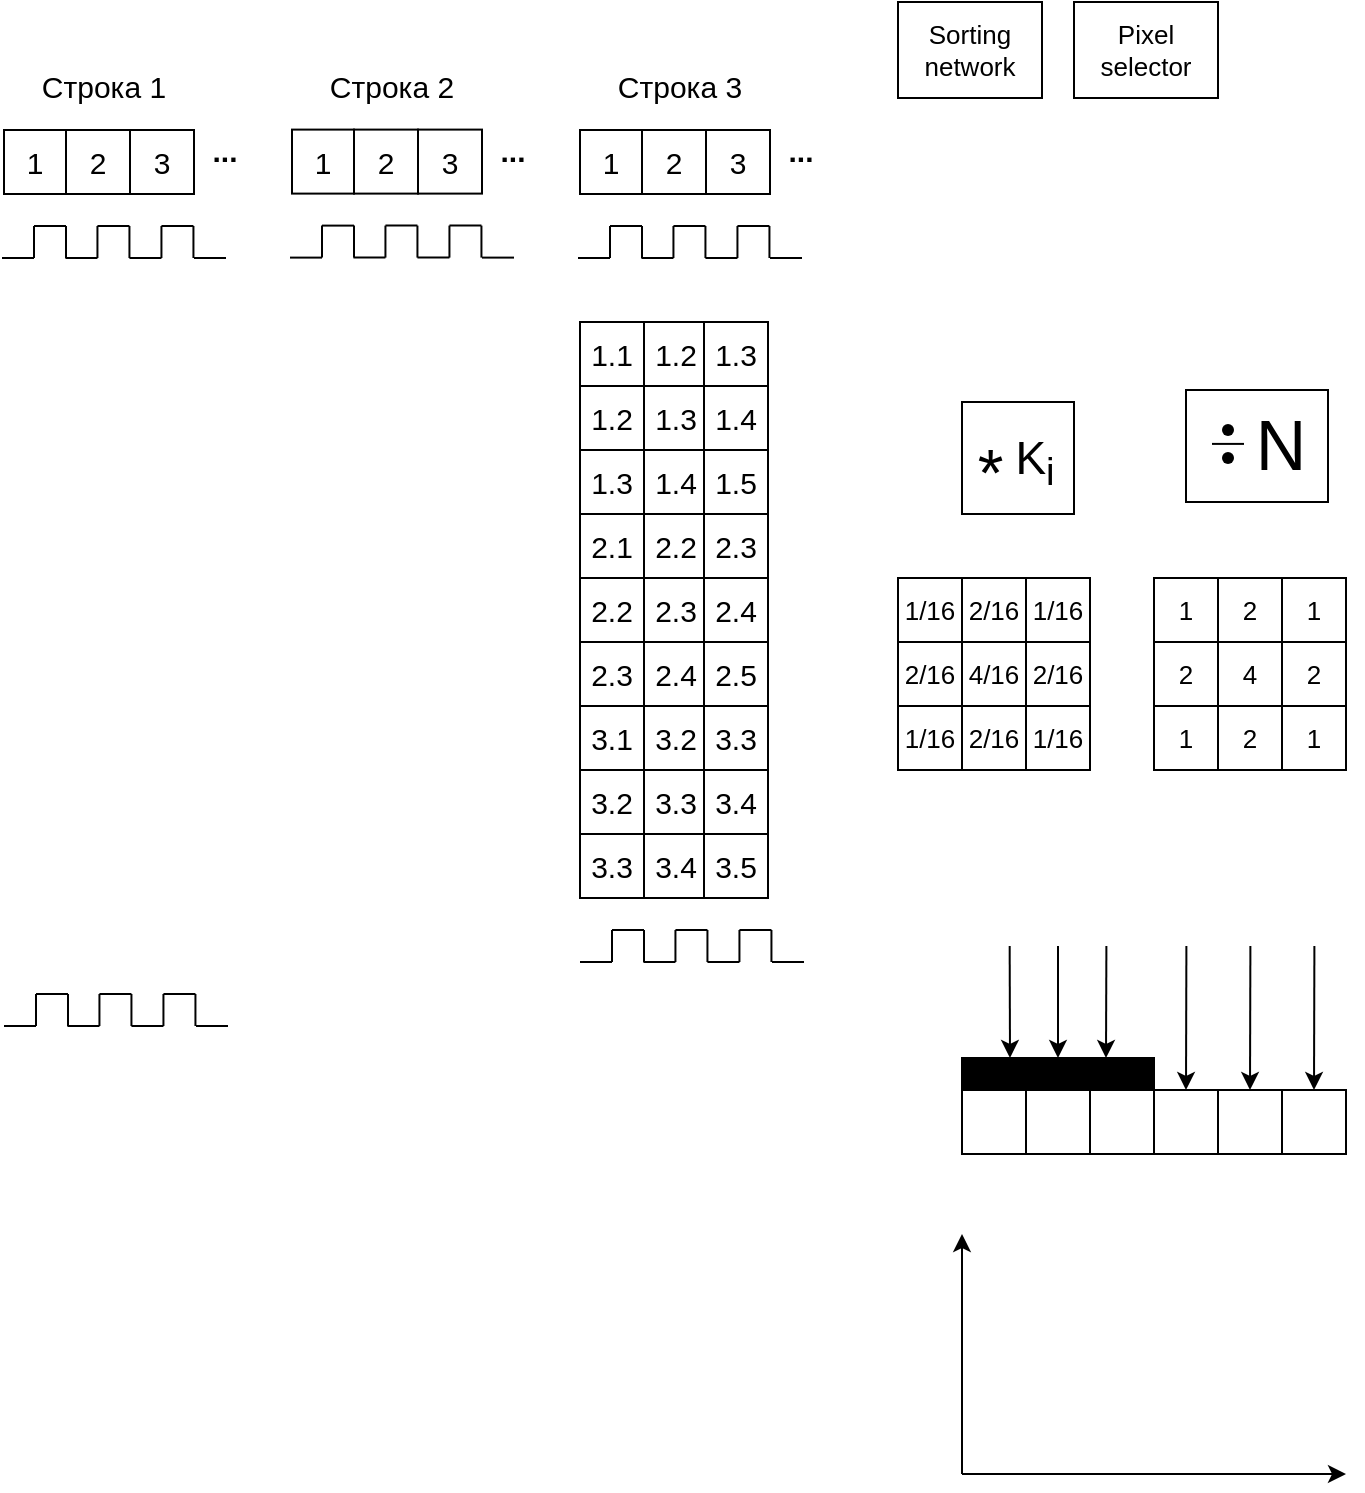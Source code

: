 <mxfile version="14.7.3" type="device"><diagram id="mZow9l6TWfdzMry0_fH_" name="Page-1"><mxGraphModel dx="599" dy="271" grid="1" gridSize="4" guides="1" tooltips="1" connect="1" arrows="1" fold="1" page="1" pageScale="1" pageWidth="850" pageHeight="1100" math="0" shadow="0"><root><mxCell id="0"/><mxCell id="1" parent="0"/><mxCell id="sjN2TYV07GdryrIH-hgT-1" value="1" style="rounded=0;whiteSpace=wrap;html=1;fontSize=15;" parent="1" vertex="1"><mxGeometry x="65" y="128" width="31" height="32" as="geometry"/></mxCell><mxCell id="sjN2TYV07GdryrIH-hgT-2" value="2" style="rounded=0;whiteSpace=wrap;html=1;fontSize=15;" parent="1" vertex="1"><mxGeometry x="96" y="128" width="32" height="32" as="geometry"/></mxCell><mxCell id="sjN2TYV07GdryrIH-hgT-3" value="3" style="rounded=0;whiteSpace=wrap;html=1;fontSize=15;" parent="1" vertex="1"><mxGeometry x="128" y="128" width="32" height="32" as="geometry"/></mxCell><mxCell id="sjN2TYV07GdryrIH-hgT-10" value="&lt;font style=&quot;font-size: 15px&quot;&gt;Строка 1&lt;/font&gt;" style="text;html=1;strokeColor=none;fillColor=none;align=center;verticalAlign=middle;whiteSpace=wrap;rounded=0;" parent="1" vertex="1"><mxGeometry x="80" y="96" width="70" height="20" as="geometry"/></mxCell><mxCell id="sjN2TYV07GdryrIH-hgT-13" value="&lt;b&gt;...&lt;/b&gt;" style="text;html=1;align=center;verticalAlign=middle;resizable=0;points=[];autosize=1;strokeColor=none;fontSize=15;" parent="1" vertex="1"><mxGeometry x="160" y="128" width="30" height="20" as="geometry"/></mxCell><mxCell id="sjN2TYV07GdryrIH-hgT-16" value="1.1" style="whiteSpace=wrap;html=1;fontSize=15;" parent="1" vertex="1"><mxGeometry x="353" y="224" width="32" height="32" as="geometry"/></mxCell><mxCell id="sjN2TYV07GdryrIH-hgT-17" value="1.2" style="whiteSpace=wrap;html=1;fontSize=15;" parent="1" vertex="1"><mxGeometry x="353" y="256" width="32" height="32" as="geometry"/></mxCell><mxCell id="sjN2TYV07GdryrIH-hgT-18" value="1.3" style="whiteSpace=wrap;html=1;fontSize=15;" parent="1" vertex="1"><mxGeometry x="353" y="288" width="32" height="32" as="geometry"/></mxCell><mxCell id="sjN2TYV07GdryrIH-hgT-19" value="2.1" style="whiteSpace=wrap;html=1;fontSize=15;" parent="1" vertex="1"><mxGeometry x="353" y="320" width="32" height="32" as="geometry"/></mxCell><mxCell id="sjN2TYV07GdryrIH-hgT-20" value="2.2" style="whiteSpace=wrap;html=1;fontSize=15;" parent="1" vertex="1"><mxGeometry x="353" y="352" width="32" height="32" as="geometry"/></mxCell><mxCell id="sjN2TYV07GdryrIH-hgT-21" value="2.3" style="whiteSpace=wrap;html=1;fontSize=15;" parent="1" vertex="1"><mxGeometry x="353" y="384" width="32" height="32" as="geometry"/></mxCell><mxCell id="sjN2TYV07GdryrIH-hgT-22" value="3.1" style="whiteSpace=wrap;html=1;fontSize=15;" parent="1" vertex="1"><mxGeometry x="353" y="416" width="32" height="32" as="geometry"/></mxCell><mxCell id="sjN2TYV07GdryrIH-hgT-23" value="3.2" style="whiteSpace=wrap;html=1;fontSize=15;" parent="1" vertex="1"><mxGeometry x="353" y="448" width="32" height="32" as="geometry"/></mxCell><mxCell id="sjN2TYV07GdryrIH-hgT-24" value="3.3" style="whiteSpace=wrap;html=1;fontSize=15;" parent="1" vertex="1"><mxGeometry x="353" y="480" width="32" height="32" as="geometry"/></mxCell><mxCell id="sjN2TYV07GdryrIH-hgT-58" value="" style="endArrow=none;html=1;fontSize=15;" parent="1" edge="1"><mxGeometry width="50" height="50" relative="1" as="geometry"><mxPoint x="64" y="192" as="sourcePoint"/><mxPoint x="80" y="192" as="targetPoint"/></mxGeometry></mxCell><mxCell id="sjN2TYV07GdryrIH-hgT-59" value="" style="endArrow=none;html=1;fontSize=15;" parent="1" edge="1"><mxGeometry width="50" height="50" relative="1" as="geometry"><mxPoint x="80" y="192" as="sourcePoint"/><mxPoint x="80" y="176" as="targetPoint"/></mxGeometry></mxCell><mxCell id="sjN2TYV07GdryrIH-hgT-60" value="" style="endArrow=none;html=1;fontSize=15;" parent="1" edge="1"><mxGeometry width="50" height="50" relative="1" as="geometry"><mxPoint x="80" y="176" as="sourcePoint"/><mxPoint x="96" y="176" as="targetPoint"/></mxGeometry></mxCell><mxCell id="sjN2TYV07GdryrIH-hgT-61" value="" style="endArrow=none;html=1;fontSize=15;" parent="1" edge="1"><mxGeometry width="50" height="50" relative="1" as="geometry"><mxPoint x="96" y="176" as="sourcePoint"/><mxPoint x="96" y="192" as="targetPoint"/></mxGeometry></mxCell><mxCell id="sjN2TYV07GdryrIH-hgT-62" value="" style="endArrow=none;html=1;fontSize=15;" parent="1" edge="1"><mxGeometry width="50" height="50" relative="1" as="geometry"><mxPoint x="95.72" y="192" as="sourcePoint"/><mxPoint x="111.72" y="192" as="targetPoint"/></mxGeometry></mxCell><mxCell id="sjN2TYV07GdryrIH-hgT-63" value="" style="endArrow=none;html=1;fontSize=15;" parent="1" edge="1"><mxGeometry width="50" height="50" relative="1" as="geometry"><mxPoint x="111.72" y="192" as="sourcePoint"/><mxPoint x="111.72" y="176.0" as="targetPoint"/></mxGeometry></mxCell><mxCell id="sjN2TYV07GdryrIH-hgT-64" value="" style="endArrow=none;html=1;fontSize=15;" parent="1" edge="1"><mxGeometry width="50" height="50" relative="1" as="geometry"><mxPoint x="111.72" y="176.0" as="sourcePoint"/><mxPoint x="127.72" y="176.0" as="targetPoint"/></mxGeometry></mxCell><mxCell id="sjN2TYV07GdryrIH-hgT-65" value="" style="endArrow=none;html=1;fontSize=15;" parent="1" edge="1"><mxGeometry width="50" height="50" relative="1" as="geometry"><mxPoint x="127.72" y="176.0" as="sourcePoint"/><mxPoint x="127.72" y="192" as="targetPoint"/></mxGeometry></mxCell><mxCell id="sjN2TYV07GdryrIH-hgT-66" value="" style="endArrow=none;html=1;fontSize=15;" parent="1" edge="1"><mxGeometry width="50" height="50" relative="1" as="geometry"><mxPoint x="127.72" y="192" as="sourcePoint"/><mxPoint x="143.72" y="192" as="targetPoint"/></mxGeometry></mxCell><mxCell id="sjN2TYV07GdryrIH-hgT-67" value="" style="endArrow=none;html=1;fontSize=15;" parent="1" edge="1"><mxGeometry width="50" height="50" relative="1" as="geometry"><mxPoint x="143.72" y="192" as="sourcePoint"/><mxPoint x="143.72" y="176.0" as="targetPoint"/></mxGeometry></mxCell><mxCell id="sjN2TYV07GdryrIH-hgT-68" value="" style="endArrow=none;html=1;fontSize=15;" parent="1" edge="1"><mxGeometry width="50" height="50" relative="1" as="geometry"><mxPoint x="143.72" y="176.0" as="sourcePoint"/><mxPoint x="159.72" y="176.0" as="targetPoint"/></mxGeometry></mxCell><mxCell id="sjN2TYV07GdryrIH-hgT-69" value="" style="endArrow=none;html=1;fontSize=15;" parent="1" edge="1"><mxGeometry width="50" height="50" relative="1" as="geometry"><mxPoint x="159.72" y="176.0" as="sourcePoint"/><mxPoint x="159.72" y="192" as="targetPoint"/></mxGeometry></mxCell><mxCell id="sjN2TYV07GdryrIH-hgT-70" value="" style="endArrow=none;html=1;fontSize=15;" parent="1" edge="1"><mxGeometry width="50" height="50" relative="1" as="geometry"><mxPoint x="160" y="192" as="sourcePoint"/><mxPoint x="176.0" y="192" as="targetPoint"/></mxGeometry></mxCell><mxCell id="sjN2TYV07GdryrIH-hgT-74" value="1" style="rounded=0;whiteSpace=wrap;html=1;fontSize=15;" parent="1" vertex="1"><mxGeometry x="209" y="127.8" width="31" height="32" as="geometry"/></mxCell><mxCell id="sjN2TYV07GdryrIH-hgT-75" value="2" style="rounded=0;whiteSpace=wrap;html=1;fontSize=15;" parent="1" vertex="1"><mxGeometry x="240" y="127.8" width="32" height="32" as="geometry"/></mxCell><mxCell id="sjN2TYV07GdryrIH-hgT-76" value="3" style="rounded=0;whiteSpace=wrap;html=1;fontSize=15;" parent="1" vertex="1"><mxGeometry x="272" y="127.8" width="32" height="32" as="geometry"/></mxCell><mxCell id="sjN2TYV07GdryrIH-hgT-77" value="&lt;font style=&quot;font-size: 15px&quot;&gt;Строка 2&lt;/font&gt;" style="text;html=1;strokeColor=none;fillColor=none;align=center;verticalAlign=middle;whiteSpace=wrap;rounded=0;" parent="1" vertex="1"><mxGeometry x="224" y="95.8" width="70" height="20" as="geometry"/></mxCell><mxCell id="sjN2TYV07GdryrIH-hgT-78" value="&lt;b&gt;...&lt;/b&gt;" style="text;html=1;align=center;verticalAlign=middle;resizable=0;points=[];autosize=1;strokeColor=none;fontSize=15;" parent="1" vertex="1"><mxGeometry x="304" y="127.8" width="30" height="20" as="geometry"/></mxCell><mxCell id="sjN2TYV07GdryrIH-hgT-79" value="" style="endArrow=none;html=1;fontSize=15;" parent="1" edge="1"><mxGeometry width="50" height="50" relative="1" as="geometry"><mxPoint x="208" y="191.8" as="sourcePoint"/><mxPoint x="224" y="191.8" as="targetPoint"/></mxGeometry></mxCell><mxCell id="sjN2TYV07GdryrIH-hgT-80" value="" style="endArrow=none;html=1;fontSize=15;" parent="1" edge="1"><mxGeometry width="50" height="50" relative="1" as="geometry"><mxPoint x="224" y="191.8" as="sourcePoint"/><mxPoint x="224" y="175.8" as="targetPoint"/></mxGeometry></mxCell><mxCell id="sjN2TYV07GdryrIH-hgT-81" value="" style="endArrow=none;html=1;fontSize=15;" parent="1" edge="1"><mxGeometry width="50" height="50" relative="1" as="geometry"><mxPoint x="224" y="175.8" as="sourcePoint"/><mxPoint x="240" y="175.8" as="targetPoint"/></mxGeometry></mxCell><mxCell id="sjN2TYV07GdryrIH-hgT-82" value="" style="endArrow=none;html=1;fontSize=15;" parent="1" edge="1"><mxGeometry width="50" height="50" relative="1" as="geometry"><mxPoint x="240" y="175.8" as="sourcePoint"/><mxPoint x="240" y="191.8" as="targetPoint"/></mxGeometry></mxCell><mxCell id="sjN2TYV07GdryrIH-hgT-83" value="" style="endArrow=none;html=1;fontSize=15;" parent="1" edge="1"><mxGeometry width="50" height="50" relative="1" as="geometry"><mxPoint x="239.72" y="191.8" as="sourcePoint"/><mxPoint x="255.72" y="191.8" as="targetPoint"/></mxGeometry></mxCell><mxCell id="sjN2TYV07GdryrIH-hgT-84" value="" style="endArrow=none;html=1;fontSize=15;" parent="1" edge="1"><mxGeometry width="50" height="50" relative="1" as="geometry"><mxPoint x="255.72" y="191.8" as="sourcePoint"/><mxPoint x="255.72" y="175.8" as="targetPoint"/></mxGeometry></mxCell><mxCell id="sjN2TYV07GdryrIH-hgT-85" value="" style="endArrow=none;html=1;fontSize=15;" parent="1" edge="1"><mxGeometry width="50" height="50" relative="1" as="geometry"><mxPoint x="255.72" y="175.8" as="sourcePoint"/><mxPoint x="271.72" y="175.8" as="targetPoint"/></mxGeometry></mxCell><mxCell id="sjN2TYV07GdryrIH-hgT-86" value="" style="endArrow=none;html=1;fontSize=15;" parent="1" edge="1"><mxGeometry width="50" height="50" relative="1" as="geometry"><mxPoint x="271.72" y="175.8" as="sourcePoint"/><mxPoint x="271.72" y="191.8" as="targetPoint"/></mxGeometry></mxCell><mxCell id="sjN2TYV07GdryrIH-hgT-87" value="" style="endArrow=none;html=1;fontSize=15;" parent="1" edge="1"><mxGeometry width="50" height="50" relative="1" as="geometry"><mxPoint x="271.72" y="191.8" as="sourcePoint"/><mxPoint x="287.72" y="191.8" as="targetPoint"/></mxGeometry></mxCell><mxCell id="sjN2TYV07GdryrIH-hgT-88" value="" style="endArrow=none;html=1;fontSize=15;" parent="1" edge="1"><mxGeometry width="50" height="50" relative="1" as="geometry"><mxPoint x="287.72" y="191.8" as="sourcePoint"/><mxPoint x="287.72" y="175.8" as="targetPoint"/></mxGeometry></mxCell><mxCell id="sjN2TYV07GdryrIH-hgT-89" value="" style="endArrow=none;html=1;fontSize=15;" parent="1" edge="1"><mxGeometry width="50" height="50" relative="1" as="geometry"><mxPoint x="287.72" y="175.8" as="sourcePoint"/><mxPoint x="303.72" y="175.8" as="targetPoint"/></mxGeometry></mxCell><mxCell id="sjN2TYV07GdryrIH-hgT-90" value="" style="endArrow=none;html=1;fontSize=15;" parent="1" edge="1"><mxGeometry width="50" height="50" relative="1" as="geometry"><mxPoint x="303.72" y="175.8" as="sourcePoint"/><mxPoint x="303.72" y="191.8" as="targetPoint"/></mxGeometry></mxCell><mxCell id="sjN2TYV07GdryrIH-hgT-91" value="" style="endArrow=none;html=1;fontSize=15;" parent="1" edge="1"><mxGeometry width="50" height="50" relative="1" as="geometry"><mxPoint x="304" y="191.8" as="sourcePoint"/><mxPoint x="320" y="191.8" as="targetPoint"/></mxGeometry></mxCell><mxCell id="sjN2TYV07GdryrIH-hgT-95" value="1" style="rounded=0;whiteSpace=wrap;html=1;fontSize=15;" parent="1" vertex="1"><mxGeometry x="353" y="128" width="31" height="32" as="geometry"/></mxCell><mxCell id="sjN2TYV07GdryrIH-hgT-96" value="2" style="rounded=0;whiteSpace=wrap;html=1;fontSize=15;" parent="1" vertex="1"><mxGeometry x="384" y="128" width="32" height="32" as="geometry"/></mxCell><mxCell id="sjN2TYV07GdryrIH-hgT-97" value="3" style="rounded=0;whiteSpace=wrap;html=1;fontSize=15;" parent="1" vertex="1"><mxGeometry x="416" y="128" width="32" height="32" as="geometry"/></mxCell><mxCell id="sjN2TYV07GdryrIH-hgT-98" value="&lt;font style=&quot;font-size: 15px&quot;&gt;Строка 3&lt;/font&gt;" style="text;html=1;strokeColor=none;fillColor=none;align=center;verticalAlign=middle;whiteSpace=wrap;rounded=0;" parent="1" vertex="1"><mxGeometry x="368" y="96" width="70" height="20" as="geometry"/></mxCell><mxCell id="sjN2TYV07GdryrIH-hgT-99" value="&lt;b&gt;...&lt;/b&gt;" style="text;html=1;align=center;verticalAlign=middle;resizable=0;points=[];autosize=1;strokeColor=none;fontSize=15;" parent="1" vertex="1"><mxGeometry x="448" y="128" width="30" height="20" as="geometry"/></mxCell><mxCell id="sjN2TYV07GdryrIH-hgT-100" value="" style="endArrow=none;html=1;fontSize=15;" parent="1" edge="1"><mxGeometry width="50" height="50" relative="1" as="geometry"><mxPoint x="352" y="192" as="sourcePoint"/><mxPoint x="368" y="192" as="targetPoint"/></mxGeometry></mxCell><mxCell id="sjN2TYV07GdryrIH-hgT-101" value="" style="endArrow=none;html=1;fontSize=15;" parent="1" edge="1"><mxGeometry width="50" height="50" relative="1" as="geometry"><mxPoint x="368" y="192" as="sourcePoint"/><mxPoint x="368" y="176" as="targetPoint"/></mxGeometry></mxCell><mxCell id="sjN2TYV07GdryrIH-hgT-102" value="" style="endArrow=none;html=1;fontSize=15;" parent="1" edge="1"><mxGeometry width="50" height="50" relative="1" as="geometry"><mxPoint x="368" y="176" as="sourcePoint"/><mxPoint x="384" y="176" as="targetPoint"/></mxGeometry></mxCell><mxCell id="sjN2TYV07GdryrIH-hgT-103" value="" style="endArrow=none;html=1;fontSize=15;" parent="1" edge="1"><mxGeometry width="50" height="50" relative="1" as="geometry"><mxPoint x="384" y="176" as="sourcePoint"/><mxPoint x="384" y="192" as="targetPoint"/></mxGeometry></mxCell><mxCell id="sjN2TYV07GdryrIH-hgT-104" value="" style="endArrow=none;html=1;fontSize=15;" parent="1" edge="1"><mxGeometry width="50" height="50" relative="1" as="geometry"><mxPoint x="383.72" y="192" as="sourcePoint"/><mxPoint x="399.72" y="192" as="targetPoint"/></mxGeometry></mxCell><mxCell id="sjN2TYV07GdryrIH-hgT-105" value="" style="endArrow=none;html=1;fontSize=15;" parent="1" edge="1"><mxGeometry width="50" height="50" relative="1" as="geometry"><mxPoint x="399.72" y="192" as="sourcePoint"/><mxPoint x="399.72" y="176.0" as="targetPoint"/></mxGeometry></mxCell><mxCell id="sjN2TYV07GdryrIH-hgT-106" value="" style="endArrow=none;html=1;fontSize=15;" parent="1" edge="1"><mxGeometry width="50" height="50" relative="1" as="geometry"><mxPoint x="399.72" y="176.0" as="sourcePoint"/><mxPoint x="415.72" y="176.0" as="targetPoint"/></mxGeometry></mxCell><mxCell id="sjN2TYV07GdryrIH-hgT-107" value="" style="endArrow=none;html=1;fontSize=15;" parent="1" edge="1"><mxGeometry width="50" height="50" relative="1" as="geometry"><mxPoint x="415.72" y="176.0" as="sourcePoint"/><mxPoint x="415.72" y="192" as="targetPoint"/></mxGeometry></mxCell><mxCell id="sjN2TYV07GdryrIH-hgT-108" value="" style="endArrow=none;html=1;fontSize=15;" parent="1" edge="1"><mxGeometry width="50" height="50" relative="1" as="geometry"><mxPoint x="415.72" y="192" as="sourcePoint"/><mxPoint x="431.72" y="192" as="targetPoint"/></mxGeometry></mxCell><mxCell id="sjN2TYV07GdryrIH-hgT-109" value="" style="endArrow=none;html=1;fontSize=15;" parent="1" edge="1"><mxGeometry width="50" height="50" relative="1" as="geometry"><mxPoint x="431.72" y="192" as="sourcePoint"/><mxPoint x="431.72" y="176.0" as="targetPoint"/></mxGeometry></mxCell><mxCell id="sjN2TYV07GdryrIH-hgT-110" value="" style="endArrow=none;html=1;fontSize=15;" parent="1" edge="1"><mxGeometry width="50" height="50" relative="1" as="geometry"><mxPoint x="431.72" y="176.0" as="sourcePoint"/><mxPoint x="447.72" y="176.0" as="targetPoint"/></mxGeometry></mxCell><mxCell id="sjN2TYV07GdryrIH-hgT-111" value="" style="endArrow=none;html=1;fontSize=15;" parent="1" edge="1"><mxGeometry width="50" height="50" relative="1" as="geometry"><mxPoint x="447.72" y="176.0" as="sourcePoint"/><mxPoint x="447.72" y="192" as="targetPoint"/></mxGeometry></mxCell><mxCell id="sjN2TYV07GdryrIH-hgT-112" value="" style="endArrow=none;html=1;fontSize=15;" parent="1" edge="1"><mxGeometry width="50" height="50" relative="1" as="geometry"><mxPoint x="448" y="192" as="sourcePoint"/><mxPoint x="464" y="192" as="targetPoint"/></mxGeometry></mxCell><mxCell id="sjN2TYV07GdryrIH-hgT-116" value="1.2" style="whiteSpace=wrap;html=1;fontSize=15;" parent="1" vertex="1"><mxGeometry x="385" y="224" width="32" height="32" as="geometry"/></mxCell><mxCell id="sjN2TYV07GdryrIH-hgT-117" value="1.3" style="whiteSpace=wrap;html=1;fontSize=15;" parent="1" vertex="1"><mxGeometry x="385" y="256" width="32" height="32" as="geometry"/></mxCell><mxCell id="sjN2TYV07GdryrIH-hgT-118" value="1.4" style="whiteSpace=wrap;html=1;fontSize=15;" parent="1" vertex="1"><mxGeometry x="385" y="288" width="32" height="32" as="geometry"/></mxCell><mxCell id="sjN2TYV07GdryrIH-hgT-119" value="2.2" style="whiteSpace=wrap;html=1;fontSize=15;" parent="1" vertex="1"><mxGeometry x="385" y="320" width="32" height="32" as="geometry"/></mxCell><mxCell id="sjN2TYV07GdryrIH-hgT-120" value="2.3" style="whiteSpace=wrap;html=1;fontSize=15;" parent="1" vertex="1"><mxGeometry x="385" y="352" width="32" height="32" as="geometry"/></mxCell><mxCell id="sjN2TYV07GdryrIH-hgT-121" value="2.4" style="whiteSpace=wrap;html=1;fontSize=15;" parent="1" vertex="1"><mxGeometry x="385" y="384" width="32" height="32" as="geometry"/></mxCell><mxCell id="sjN2TYV07GdryrIH-hgT-122" value="3.2" style="whiteSpace=wrap;html=1;fontSize=15;" parent="1" vertex="1"><mxGeometry x="385" y="416" width="32" height="32" as="geometry"/></mxCell><mxCell id="sjN2TYV07GdryrIH-hgT-123" value="3.3" style="whiteSpace=wrap;html=1;fontSize=15;" parent="1" vertex="1"><mxGeometry x="385" y="448" width="32" height="32" as="geometry"/></mxCell><mxCell id="sjN2TYV07GdryrIH-hgT-124" value="3.4" style="whiteSpace=wrap;html=1;fontSize=15;" parent="1" vertex="1"><mxGeometry x="385" y="480" width="32" height="32" as="geometry"/></mxCell><mxCell id="sjN2TYV07GdryrIH-hgT-125" value="1.3" style="whiteSpace=wrap;html=1;fontSize=15;" parent="1" vertex="1"><mxGeometry x="415" y="224" width="32" height="32" as="geometry"/></mxCell><mxCell id="sjN2TYV07GdryrIH-hgT-126" value="1.4" style="whiteSpace=wrap;html=1;fontSize=15;" parent="1" vertex="1"><mxGeometry x="415" y="256" width="32" height="32" as="geometry"/></mxCell><mxCell id="sjN2TYV07GdryrIH-hgT-127" value="1.5" style="whiteSpace=wrap;html=1;fontSize=15;" parent="1" vertex="1"><mxGeometry x="415" y="288" width="32" height="32" as="geometry"/></mxCell><mxCell id="sjN2TYV07GdryrIH-hgT-128" value="2.3" style="whiteSpace=wrap;html=1;fontSize=15;" parent="1" vertex="1"><mxGeometry x="415" y="320" width="32" height="32" as="geometry"/></mxCell><mxCell id="sjN2TYV07GdryrIH-hgT-129" value="2.4" style="whiteSpace=wrap;html=1;fontSize=15;" parent="1" vertex="1"><mxGeometry x="415" y="352" width="32" height="32" as="geometry"/></mxCell><mxCell id="sjN2TYV07GdryrIH-hgT-130" value="2.5" style="whiteSpace=wrap;html=1;fontSize=15;" parent="1" vertex="1"><mxGeometry x="415" y="384" width="32" height="32" as="geometry"/></mxCell><mxCell id="sjN2TYV07GdryrIH-hgT-131" value="3.3" style="whiteSpace=wrap;html=1;fontSize=15;" parent="1" vertex="1"><mxGeometry x="415" y="416" width="32" height="32" as="geometry"/></mxCell><mxCell id="sjN2TYV07GdryrIH-hgT-132" value="3.4" style="whiteSpace=wrap;html=1;fontSize=15;" parent="1" vertex="1"><mxGeometry x="415" y="448" width="32" height="32" as="geometry"/></mxCell><mxCell id="sjN2TYV07GdryrIH-hgT-133" value="3.5" style="whiteSpace=wrap;html=1;fontSize=15;" parent="1" vertex="1"><mxGeometry x="415" y="480" width="32" height="32" as="geometry"/></mxCell><mxCell id="sjN2TYV07GdryrIH-hgT-134" value="" style="endArrow=none;html=1;fontSize=15;" parent="1" edge="1"><mxGeometry width="50" height="50" relative="1" as="geometry"><mxPoint x="353" y="544" as="sourcePoint"/><mxPoint x="369" y="544" as="targetPoint"/></mxGeometry></mxCell><mxCell id="sjN2TYV07GdryrIH-hgT-135" value="" style="endArrow=none;html=1;fontSize=15;" parent="1" edge="1"><mxGeometry width="50" height="50" relative="1" as="geometry"><mxPoint x="369" y="544" as="sourcePoint"/><mxPoint x="369" y="528" as="targetPoint"/></mxGeometry></mxCell><mxCell id="sjN2TYV07GdryrIH-hgT-136" value="" style="endArrow=none;html=1;fontSize=15;" parent="1" edge="1"><mxGeometry width="50" height="50" relative="1" as="geometry"><mxPoint x="369" y="528" as="sourcePoint"/><mxPoint x="385" y="528" as="targetPoint"/></mxGeometry></mxCell><mxCell id="sjN2TYV07GdryrIH-hgT-137" value="" style="endArrow=none;html=1;fontSize=15;" parent="1" edge="1"><mxGeometry width="50" height="50" relative="1" as="geometry"><mxPoint x="385" y="528" as="sourcePoint"/><mxPoint x="385" y="544" as="targetPoint"/></mxGeometry></mxCell><mxCell id="sjN2TYV07GdryrIH-hgT-138" value="" style="endArrow=none;html=1;fontSize=15;" parent="1" edge="1"><mxGeometry width="50" height="50" relative="1" as="geometry"><mxPoint x="384.72" y="544" as="sourcePoint"/><mxPoint x="400.72" y="544" as="targetPoint"/></mxGeometry></mxCell><mxCell id="sjN2TYV07GdryrIH-hgT-139" value="" style="endArrow=none;html=1;fontSize=15;" parent="1" edge="1"><mxGeometry width="50" height="50" relative="1" as="geometry"><mxPoint x="400.72" y="544" as="sourcePoint"/><mxPoint x="400.72" y="528" as="targetPoint"/></mxGeometry></mxCell><mxCell id="sjN2TYV07GdryrIH-hgT-140" value="" style="endArrow=none;html=1;fontSize=15;" parent="1" edge="1"><mxGeometry width="50" height="50" relative="1" as="geometry"><mxPoint x="400.72" y="528" as="sourcePoint"/><mxPoint x="416.72" y="528" as="targetPoint"/></mxGeometry></mxCell><mxCell id="sjN2TYV07GdryrIH-hgT-141" value="" style="endArrow=none;html=1;fontSize=15;" parent="1" edge="1"><mxGeometry width="50" height="50" relative="1" as="geometry"><mxPoint x="416.72" y="528" as="sourcePoint"/><mxPoint x="416.72" y="544" as="targetPoint"/></mxGeometry></mxCell><mxCell id="sjN2TYV07GdryrIH-hgT-142" value="" style="endArrow=none;html=1;fontSize=15;" parent="1" edge="1"><mxGeometry width="50" height="50" relative="1" as="geometry"><mxPoint x="416.72" y="544" as="sourcePoint"/><mxPoint x="432.72" y="544" as="targetPoint"/></mxGeometry></mxCell><mxCell id="sjN2TYV07GdryrIH-hgT-143" value="" style="endArrow=none;html=1;fontSize=15;" parent="1" edge="1"><mxGeometry width="50" height="50" relative="1" as="geometry"><mxPoint x="432.72" y="544" as="sourcePoint"/><mxPoint x="432.72" y="528" as="targetPoint"/></mxGeometry></mxCell><mxCell id="sjN2TYV07GdryrIH-hgT-144" value="" style="endArrow=none;html=1;fontSize=15;" parent="1" edge="1"><mxGeometry width="50" height="50" relative="1" as="geometry"><mxPoint x="432.72" y="528" as="sourcePoint"/><mxPoint x="448.72" y="528" as="targetPoint"/></mxGeometry></mxCell><mxCell id="sjN2TYV07GdryrIH-hgT-145" value="" style="endArrow=none;html=1;fontSize=15;" parent="1" edge="1"><mxGeometry width="50" height="50" relative="1" as="geometry"><mxPoint x="448.72" y="528" as="sourcePoint"/><mxPoint x="448.72" y="544" as="targetPoint"/></mxGeometry></mxCell><mxCell id="sjN2TYV07GdryrIH-hgT-146" value="" style="endArrow=none;html=1;fontSize=15;" parent="1" edge="1"><mxGeometry width="50" height="50" relative="1" as="geometry"><mxPoint x="449" y="544" as="sourcePoint"/><mxPoint x="465" y="544" as="targetPoint"/></mxGeometry></mxCell><mxCell id="M_lpPGH2OzWU1Z3IXtVA-1" value="&lt;span style=&quot;font-size: 33px ; font-weight: 400&quot;&gt;*&amp;nbsp; &amp;nbsp;&lt;/span&gt;" style="rounded=0;whiteSpace=wrap;html=1;fontSize=15;fontStyle=1;spacing=-4;spacingTop=13;" vertex="1" parent="1"><mxGeometry x="544" y="264" width="56" height="56" as="geometry"/></mxCell><mxCell id="M_lpPGH2OzWU1Z3IXtVA-2" value="" style="whiteSpace=wrap;html=1;fontSize=15;" vertex="1" parent="1"><mxGeometry x="656" y="258" width="71" height="56" as="geometry"/></mxCell><mxCell id="M_lpPGH2OzWU1Z3IXtVA-4" value="&lt;font style=&quot;font-size: 35px;&quot;&gt;N&lt;/font&gt;" style="text;html=1;align=center;verticalAlign=middle;resizable=0;points=[];autosize=1;strokeColor=none;fontSize=35;" vertex="1" parent="1"><mxGeometry x="685" y="261.5" width="36" height="47" as="geometry"/></mxCell><mxCell id="M_lpPGH2OzWU1Z3IXtVA-12" value="" style="group" vertex="1" connectable="0" parent="1"><mxGeometry x="657" y="258" width="40" height="54" as="geometry"/></mxCell><mxCell id="M_lpPGH2OzWU1Z3IXtVA-9" value="" style="shape=waypoint;sketch=0;size=6;pointerEvents=1;points=[];fillColor=none;resizable=0;rotatable=0;perimeter=centerPerimeter;snapToPoint=1;fontSize=15;" vertex="1" parent="M_lpPGH2OzWU1Z3IXtVA-12"><mxGeometry width="40" height="40" as="geometry"/></mxCell><mxCell id="M_lpPGH2OzWU1Z3IXtVA-11" value="" style="group" vertex="1" connectable="0" parent="M_lpPGH2OzWU1Z3IXtVA-12"><mxGeometry y="14" width="40" height="40" as="geometry"/></mxCell><mxCell id="M_lpPGH2OzWU1Z3IXtVA-8" value="" style="endArrow=none;html=1;fontSize=15;strokeColor=#000000;" edge="1" parent="M_lpPGH2OzWU1Z3IXtVA-11"><mxGeometry width="50" height="50" relative="1" as="geometry"><mxPoint x="12" y="12.95" as="sourcePoint"/><mxPoint x="28" y="12.95" as="targetPoint"/><Array as="points"><mxPoint x="20" y="12.95"/></Array></mxGeometry></mxCell><mxCell id="M_lpPGH2OzWU1Z3IXtVA-10" value="" style="shape=waypoint;sketch=0;size=6;pointerEvents=1;points=[];fillColor=none;resizable=0;rotatable=0;perimeter=centerPerimeter;snapToPoint=1;fontSize=15;" vertex="1" parent="M_lpPGH2OzWU1Z3IXtVA-11"><mxGeometry width="40" height="40" as="geometry"/></mxCell><mxCell id="M_lpPGH2OzWU1Z3IXtVA-13" value="&lt;font style=&quot;font-size: 13px;&quot;&gt;1/16&lt;/font&gt;" style="whiteSpace=wrap;html=1;fontSize=13;" vertex="1" parent="1"><mxGeometry x="512" y="352" width="32" height="32" as="geometry"/></mxCell><mxCell id="M_lpPGH2OzWU1Z3IXtVA-22" value="&lt;font style=&quot;font-size: 13px&quot;&gt;2/16&lt;/font&gt;" style="whiteSpace=wrap;html=1;fontSize=13;" vertex="1" parent="1"><mxGeometry x="512" y="384" width="32" height="32" as="geometry"/></mxCell><mxCell id="M_lpPGH2OzWU1Z3IXtVA-23" value="&lt;font style=&quot;font-size: 13px;&quot;&gt;1/16&lt;/font&gt;" style="whiteSpace=wrap;html=1;fontSize=13;" vertex="1" parent="1"><mxGeometry x="512" y="416" width="32" height="32" as="geometry"/></mxCell><mxCell id="M_lpPGH2OzWU1Z3IXtVA-24" value="&lt;font style=&quot;font-size: 13px&quot;&gt;2/16&lt;/font&gt;" style="whiteSpace=wrap;html=1;fontSize=13;" vertex="1" parent="1"><mxGeometry x="544" y="352" width="32" height="32" as="geometry"/></mxCell><mxCell id="M_lpPGH2OzWU1Z3IXtVA-25" value="&lt;font style=&quot;font-size: 13px&quot;&gt;4/16&lt;/font&gt;" style="whiteSpace=wrap;html=1;fontSize=13;" vertex="1" parent="1"><mxGeometry x="544" y="384" width="32" height="32" as="geometry"/></mxCell><mxCell id="M_lpPGH2OzWU1Z3IXtVA-26" value="&lt;font style=&quot;font-size: 13px&quot;&gt;2/16&lt;/font&gt;" style="whiteSpace=wrap;html=1;fontSize=13;" vertex="1" parent="1"><mxGeometry x="544" y="416" width="32" height="32" as="geometry"/></mxCell><mxCell id="M_lpPGH2OzWU1Z3IXtVA-27" value="&lt;font style=&quot;font-size: 13px;&quot;&gt;1/16&lt;/font&gt;" style="whiteSpace=wrap;html=1;fontSize=13;" vertex="1" parent="1"><mxGeometry x="576" y="352" width="32" height="32" as="geometry"/></mxCell><mxCell id="M_lpPGH2OzWU1Z3IXtVA-28" value="&lt;font style=&quot;font-size: 13px&quot;&gt;2/16&lt;/font&gt;" style="whiteSpace=wrap;html=1;fontSize=13;" vertex="1" parent="1"><mxGeometry x="576" y="384" width="32" height="32" as="geometry"/></mxCell><mxCell id="M_lpPGH2OzWU1Z3IXtVA-29" value="&lt;font style=&quot;font-size: 13px;&quot;&gt;1/16&lt;/font&gt;" style="whiteSpace=wrap;html=1;fontSize=13;" vertex="1" parent="1"><mxGeometry x="576" y="416" width="32" height="32" as="geometry"/></mxCell><mxCell id="M_lpPGH2OzWU1Z3IXtVA-30" value="&lt;font style=&quot;font-size: 13px&quot;&gt;1&lt;/font&gt;" style="whiteSpace=wrap;html=1;fontSize=13;" vertex="1" parent="1"><mxGeometry x="640" y="352" width="32" height="32" as="geometry"/></mxCell><mxCell id="M_lpPGH2OzWU1Z3IXtVA-31" value="&lt;font style=&quot;font-size: 13px&quot;&gt;2&lt;/font&gt;" style="whiteSpace=wrap;html=1;fontSize=13;" vertex="1" parent="1"><mxGeometry x="640" y="384" width="32" height="32" as="geometry"/></mxCell><mxCell id="M_lpPGH2OzWU1Z3IXtVA-32" value="&lt;font style=&quot;font-size: 13px&quot;&gt;1&lt;/font&gt;" style="whiteSpace=wrap;html=1;fontSize=13;" vertex="1" parent="1"><mxGeometry x="640" y="416" width="32" height="32" as="geometry"/></mxCell><mxCell id="M_lpPGH2OzWU1Z3IXtVA-33" value="&lt;font style=&quot;font-size: 13px&quot;&gt;2&lt;/font&gt;" style="whiteSpace=wrap;html=1;fontSize=13;" vertex="1" parent="1"><mxGeometry x="672" y="352" width="32" height="32" as="geometry"/></mxCell><mxCell id="M_lpPGH2OzWU1Z3IXtVA-34" value="&lt;font style=&quot;font-size: 13px&quot;&gt;4&lt;/font&gt;" style="whiteSpace=wrap;html=1;fontSize=13;" vertex="1" parent="1"><mxGeometry x="672" y="384" width="32" height="32" as="geometry"/></mxCell><mxCell id="M_lpPGH2OzWU1Z3IXtVA-35" value="&lt;font style=&quot;font-size: 13px&quot;&gt;2&lt;/font&gt;" style="whiteSpace=wrap;html=1;fontSize=13;" vertex="1" parent="1"><mxGeometry x="672" y="416" width="32" height="32" as="geometry"/></mxCell><mxCell id="M_lpPGH2OzWU1Z3IXtVA-36" value="&lt;font style=&quot;font-size: 13px&quot;&gt;1&lt;/font&gt;" style="whiteSpace=wrap;html=1;fontSize=13;" vertex="1" parent="1"><mxGeometry x="704" y="352" width="32" height="32" as="geometry"/></mxCell><mxCell id="M_lpPGH2OzWU1Z3IXtVA-37" value="&lt;font style=&quot;font-size: 13px&quot;&gt;2&lt;/font&gt;" style="whiteSpace=wrap;html=1;fontSize=13;" vertex="1" parent="1"><mxGeometry x="704" y="384" width="32" height="32" as="geometry"/></mxCell><mxCell id="M_lpPGH2OzWU1Z3IXtVA-38" value="&lt;font style=&quot;font-size: 13px&quot;&gt;1&lt;/font&gt;" style="whiteSpace=wrap;html=1;fontSize=13;" vertex="1" parent="1"><mxGeometry x="704" y="416" width="32" height="32" as="geometry"/></mxCell><mxCell id="M_lpPGH2OzWU1Z3IXtVA-39" value="&lt;font style=&quot;font-size: 23px&quot;&gt;K&lt;sub&gt;i&lt;/sub&gt;&lt;/font&gt;" style="text;html=1;align=center;verticalAlign=middle;resizable=0;points=[];autosize=1;strokeColor=none;fontSize=13;" vertex="1" parent="1"><mxGeometry x="564" y="274" width="32" height="40" as="geometry"/></mxCell><mxCell id="M_lpPGH2OzWU1Z3IXtVA-40" value="Sorting&lt;br&gt;network" style="whiteSpace=wrap;html=1;fontSize=13;" vertex="1" parent="1"><mxGeometry x="512" y="64" width="72" height="48" as="geometry"/></mxCell><mxCell id="M_lpPGH2OzWU1Z3IXtVA-41" value="Pixel&lt;br&gt;selector" style="whiteSpace=wrap;html=1;fontSize=13;" vertex="1" parent="1"><mxGeometry x="600" y="64" width="72" height="48" as="geometry"/></mxCell><mxCell id="M_lpPGH2OzWU1Z3IXtVA-50" style="edgeStyle=none;rounded=0;jumpSize=4;orthogonalLoop=1;jettySize=auto;html=1;exitX=0.25;exitY=0;exitDx=0;exitDy=0;fontSize=13;strokeColor=#000000;entryX=0.25;entryY=0;entryDx=0;entryDy=0;" edge="1" parent="1" target="M_lpPGH2OzWU1Z3IXtVA-42"><mxGeometry relative="1" as="geometry"><mxPoint x="567.833" y="536" as="sourcePoint"/></mxGeometry></mxCell><mxCell id="M_lpPGH2OzWU1Z3IXtVA-51" style="edgeStyle=none;rounded=0;jumpSize=4;orthogonalLoop=1;jettySize=auto;html=1;exitX=0.5;exitY=0;exitDx=0;exitDy=0;fontSize=13;strokeColor=#000000;entryX=0.5;entryY=0;entryDx=0;entryDy=0;" edge="1" parent="1" target="M_lpPGH2OzWU1Z3IXtVA-42"><mxGeometry relative="1" as="geometry"><mxPoint x="592" y="536" as="sourcePoint"/></mxGeometry></mxCell><mxCell id="M_lpPGH2OzWU1Z3IXtVA-52" style="edgeStyle=none;rounded=0;jumpSize=4;orthogonalLoop=1;jettySize=auto;html=1;exitX=0.75;exitY=0;exitDx=0;exitDy=0;fontSize=13;strokeColor=#000000;entryX=0.75;entryY=0;entryDx=0;entryDy=0;" edge="1" parent="1" target="M_lpPGH2OzWU1Z3IXtVA-42"><mxGeometry relative="1" as="geometry"><mxPoint x="616.2" y="536" as="sourcePoint"/></mxGeometry></mxCell><mxCell id="M_lpPGH2OzWU1Z3IXtVA-42" value="" style="rounded=0;whiteSpace=wrap;html=1;fontSize=13;labelBackgroundColor=#000000;fillColor=#000000;" vertex="1" parent="1"><mxGeometry x="544" y="592" width="96" height="16" as="geometry"/></mxCell><mxCell id="M_lpPGH2OzWU1Z3IXtVA-43" value="" style="whiteSpace=wrap;html=1;fontSize=13;" vertex="1" parent="1"><mxGeometry x="544" y="608" width="32" height="32" as="geometry"/></mxCell><mxCell id="M_lpPGH2OzWU1Z3IXtVA-44" value="" style="whiteSpace=wrap;html=1;fontSize=13;" vertex="1" parent="1"><mxGeometry x="576" y="608" width="32" height="32" as="geometry"/></mxCell><mxCell id="M_lpPGH2OzWU1Z3IXtVA-45" value="" style="whiteSpace=wrap;html=1;fontSize=13;" vertex="1" parent="1"><mxGeometry x="608" y="608" width="32" height="32" as="geometry"/></mxCell><mxCell id="M_lpPGH2OzWU1Z3IXtVA-53" style="edgeStyle=none;rounded=0;jumpSize=4;orthogonalLoop=1;jettySize=auto;html=1;exitX=0.5;exitY=0;exitDx=0;exitDy=0;fontSize=13;strokeColor=#000000;entryX=0.5;entryY=0;entryDx=0;entryDy=0;" edge="1" parent="1" target="M_lpPGH2OzWU1Z3IXtVA-46"><mxGeometry relative="1" as="geometry"><mxPoint x="656.2" y="536" as="sourcePoint"/></mxGeometry></mxCell><mxCell id="M_lpPGH2OzWU1Z3IXtVA-46" value="" style="whiteSpace=wrap;html=1;fontSize=13;" vertex="1" parent="1"><mxGeometry x="640" y="608" width="32" height="32" as="geometry"/></mxCell><mxCell id="M_lpPGH2OzWU1Z3IXtVA-55" style="edgeStyle=none;rounded=0;jumpSize=4;orthogonalLoop=1;jettySize=auto;html=1;exitX=0.5;exitY=0;exitDx=0;exitDy=0;fontSize=13;strokeColor=#000000;entryX=0.5;entryY=0;entryDx=0;entryDy=0;" edge="1" parent="1" target="M_lpPGH2OzWU1Z3IXtVA-47"><mxGeometry relative="1" as="geometry"><mxPoint x="688.2" y="536" as="sourcePoint"/></mxGeometry></mxCell><mxCell id="M_lpPGH2OzWU1Z3IXtVA-47" value="" style="whiteSpace=wrap;html=1;fontSize=13;" vertex="1" parent="1"><mxGeometry x="672" y="608" width="32" height="32" as="geometry"/></mxCell><mxCell id="M_lpPGH2OzWU1Z3IXtVA-56" style="edgeStyle=none;rounded=0;jumpSize=4;orthogonalLoop=1;jettySize=auto;html=1;exitX=0.5;exitY=0;exitDx=0;exitDy=0;fontSize=13;strokeColor=#000000;entryX=0.5;entryY=0;entryDx=0;entryDy=0;" edge="1" parent="1" target="M_lpPGH2OzWU1Z3IXtVA-48"><mxGeometry relative="1" as="geometry"><mxPoint x="720.2" y="536" as="sourcePoint"/></mxGeometry></mxCell><mxCell id="M_lpPGH2OzWU1Z3IXtVA-48" value="" style="whiteSpace=wrap;html=1;fontSize=13;" vertex="1" parent="1"><mxGeometry x="704" y="608" width="32" height="32" as="geometry"/></mxCell><mxCell id="M_lpPGH2OzWU1Z3IXtVA-57" value="" style="endArrow=classic;html=1;fontSize=13;strokeColor=#000000;" edge="1" parent="1"><mxGeometry width="50" height="50" relative="1" as="geometry"><mxPoint x="544" y="800" as="sourcePoint"/><mxPoint x="544" y="680" as="targetPoint"/><Array as="points"><mxPoint x="544" y="736"/></Array></mxGeometry></mxCell><mxCell id="M_lpPGH2OzWU1Z3IXtVA-58" value="" style="endArrow=classic;html=1;fontSize=13;strokeColor=#000000;" edge="1" parent="1"><mxGeometry width="50" height="50" relative="1" as="geometry"><mxPoint x="544" y="800" as="sourcePoint"/><mxPoint x="736" y="800" as="targetPoint"/></mxGeometry></mxCell><mxCell id="M_lpPGH2OzWU1Z3IXtVA-61" value="" style="endArrow=none;html=1;fontSize=15;" edge="1" parent="1"><mxGeometry width="50" height="50" relative="1" as="geometry"><mxPoint x="65" y="576" as="sourcePoint"/><mxPoint x="81" y="576" as="targetPoint"/></mxGeometry></mxCell><mxCell id="M_lpPGH2OzWU1Z3IXtVA-62" value="" style="endArrow=none;html=1;fontSize=15;" edge="1" parent="1"><mxGeometry width="50" height="50" relative="1" as="geometry"><mxPoint x="81" y="576" as="sourcePoint"/><mxPoint x="81" y="560" as="targetPoint"/></mxGeometry></mxCell><mxCell id="M_lpPGH2OzWU1Z3IXtVA-63" value="" style="endArrow=none;html=1;fontSize=15;" edge="1" parent="1"><mxGeometry width="50" height="50" relative="1" as="geometry"><mxPoint x="81" y="560" as="sourcePoint"/><mxPoint x="97" y="560" as="targetPoint"/></mxGeometry></mxCell><mxCell id="M_lpPGH2OzWU1Z3IXtVA-64" value="" style="endArrow=none;html=1;fontSize=15;" edge="1" parent="1"><mxGeometry width="50" height="50" relative="1" as="geometry"><mxPoint x="97" y="560" as="sourcePoint"/><mxPoint x="97" y="576" as="targetPoint"/></mxGeometry></mxCell><mxCell id="M_lpPGH2OzWU1Z3IXtVA-65" value="" style="endArrow=none;html=1;fontSize=15;" edge="1" parent="1"><mxGeometry width="50" height="50" relative="1" as="geometry"><mxPoint x="96.72" y="576" as="sourcePoint"/><mxPoint x="112.72" y="576" as="targetPoint"/></mxGeometry></mxCell><mxCell id="M_lpPGH2OzWU1Z3IXtVA-66" value="" style="endArrow=none;html=1;fontSize=15;" edge="1" parent="1"><mxGeometry width="50" height="50" relative="1" as="geometry"><mxPoint x="112.72" y="576" as="sourcePoint"/><mxPoint x="112.72" y="560" as="targetPoint"/></mxGeometry></mxCell><mxCell id="M_lpPGH2OzWU1Z3IXtVA-67" value="" style="endArrow=none;html=1;fontSize=15;" edge="1" parent="1"><mxGeometry width="50" height="50" relative="1" as="geometry"><mxPoint x="112.72" y="560" as="sourcePoint"/><mxPoint x="128.72" y="560" as="targetPoint"/></mxGeometry></mxCell><mxCell id="M_lpPGH2OzWU1Z3IXtVA-68" value="" style="endArrow=none;html=1;fontSize=15;" edge="1" parent="1"><mxGeometry width="50" height="50" relative="1" as="geometry"><mxPoint x="128.72" y="560" as="sourcePoint"/><mxPoint x="128.72" y="576" as="targetPoint"/></mxGeometry></mxCell><mxCell id="M_lpPGH2OzWU1Z3IXtVA-69" value="" style="endArrow=none;html=1;fontSize=15;" edge="1" parent="1"><mxGeometry width="50" height="50" relative="1" as="geometry"><mxPoint x="128.72" y="576" as="sourcePoint"/><mxPoint x="144.72" y="576" as="targetPoint"/></mxGeometry></mxCell><mxCell id="M_lpPGH2OzWU1Z3IXtVA-70" value="" style="endArrow=none;html=1;fontSize=15;" edge="1" parent="1"><mxGeometry width="50" height="50" relative="1" as="geometry"><mxPoint x="144.72" y="576" as="sourcePoint"/><mxPoint x="144.72" y="560" as="targetPoint"/></mxGeometry></mxCell><mxCell id="M_lpPGH2OzWU1Z3IXtVA-71" value="" style="endArrow=none;html=1;fontSize=15;" edge="1" parent="1"><mxGeometry width="50" height="50" relative="1" as="geometry"><mxPoint x="144.72" y="560" as="sourcePoint"/><mxPoint x="160.72" y="560" as="targetPoint"/></mxGeometry></mxCell><mxCell id="M_lpPGH2OzWU1Z3IXtVA-72" value="" style="endArrow=none;html=1;fontSize=15;" edge="1" parent="1"><mxGeometry width="50" height="50" relative="1" as="geometry"><mxPoint x="160.72" y="560" as="sourcePoint"/><mxPoint x="160.72" y="576" as="targetPoint"/></mxGeometry></mxCell><mxCell id="M_lpPGH2OzWU1Z3IXtVA-73" value="" style="endArrow=none;html=1;fontSize=15;" edge="1" parent="1"><mxGeometry width="50" height="50" relative="1" as="geometry"><mxPoint x="161" y="576" as="sourcePoint"/><mxPoint x="177" y="576" as="targetPoint"/></mxGeometry></mxCell></root></mxGraphModel></diagram></mxfile>